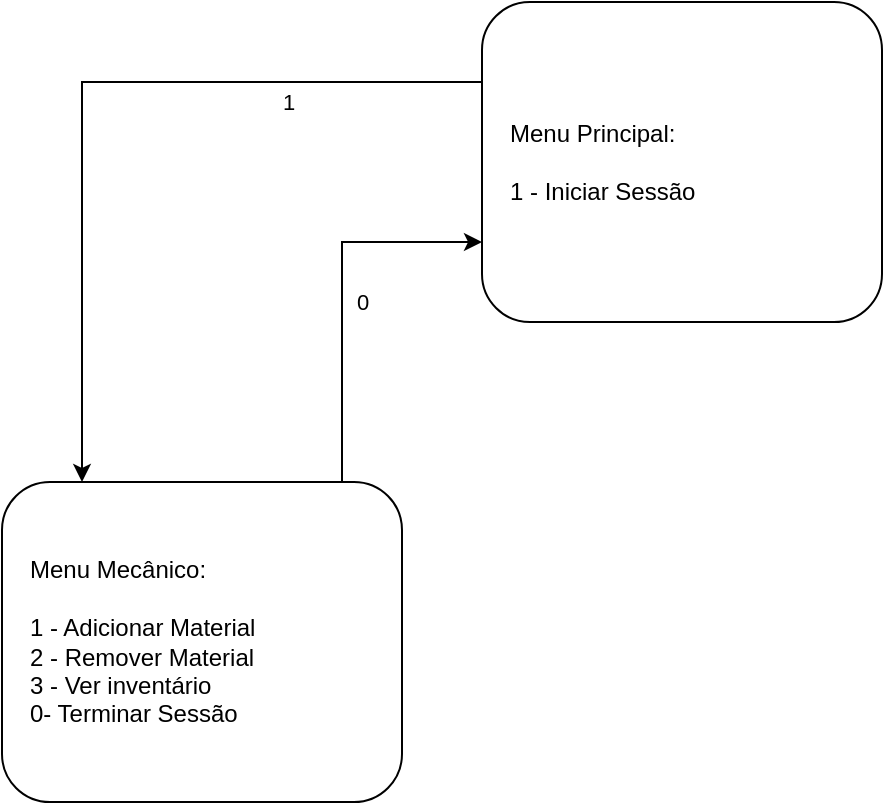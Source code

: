 <mxfile version="24.2.1" type="device">
  <diagram name="Página-1" id="C-PClh7iX6JLdaMJABn4">
    <mxGraphModel dx="1674" dy="746" grid="1" gridSize="10" guides="1" tooltips="1" connect="1" arrows="1" fold="1" page="1" pageScale="1" pageWidth="827" pageHeight="1169" math="0" shadow="0">
      <root>
        <mxCell id="0" />
        <mxCell id="1" parent="0" />
        <mxCell id="1dmnMxwKKWMNMVrGBrF0-2" value="Menu Principal:&lt;br&gt;&lt;br&gt;&lt;div&gt;1 - Iniciar Sessão&lt;/div&gt;" style="rounded=1;whiteSpace=wrap;html=1;align=left;spacingLeft=12;" parent="1" vertex="1">
          <mxGeometry x="320" y="120" width="200" height="160" as="geometry" />
        </mxCell>
        <mxCell id="olk4RV9NaSBeg0otqcRm-2" value="Menu Mecânico:&lt;br&gt;&lt;br&gt;&lt;div&gt;1 - Adicionar Material&lt;br&gt;&lt;/div&gt;&lt;div&gt;2 - Remover Material&lt;br&gt;3 - Ver inventário&lt;br&gt;&lt;/div&gt;0- Terminar Sessão" style="rounded=1;whiteSpace=wrap;html=1;align=left;spacingLeft=12;" parent="1" vertex="1">
          <mxGeometry x="80" y="360" width="200" height="160" as="geometry" />
        </mxCell>
        <mxCell id="olk4RV9NaSBeg0otqcRm-3" value="" style="edgeStyle=orthogonalEdgeStyle;rounded=0;orthogonalLoop=1;jettySize=auto;html=1;" parent="1" source="1dmnMxwKKWMNMVrGBrF0-2" target="olk4RV9NaSBeg0otqcRm-2" edge="1">
          <mxGeometry relative="1" as="geometry">
            <mxPoint x="140" y="100" as="sourcePoint" />
            <Array as="points">
              <mxPoint x="120" y="160" />
            </Array>
            <mxPoint x="180" y="240" as="targetPoint" />
          </mxGeometry>
        </mxCell>
        <mxCell id="olk4RV9NaSBeg0otqcRm-4" value="1" style="edgeLabel;html=1;align=center;verticalAlign=middle;resizable=0;points=[];" parent="olk4RV9NaSBeg0otqcRm-3" vertex="1" connectable="0">
          <mxGeometry x="-0.612" y="-1" relative="1" as="geometry">
            <mxPoint x="-20" y="11" as="offset" />
          </mxGeometry>
        </mxCell>
        <mxCell id="olk4RV9NaSBeg0otqcRm-17" value="0" style="edgeStyle=orthogonalEdgeStyle;rounded=0;orthogonalLoop=1;jettySize=auto;html=1;" parent="1" edge="1">
          <mxGeometry y="-10" relative="1" as="geometry">
            <mxPoint x="240" y="360" as="sourcePoint" />
            <Array as="points">
              <mxPoint x="250" y="360" />
              <mxPoint x="250" y="240" />
            </Array>
            <mxPoint x="320" y="240" as="targetPoint" />
            <mxPoint as="offset" />
          </mxGeometry>
        </mxCell>
      </root>
    </mxGraphModel>
  </diagram>
</mxfile>
